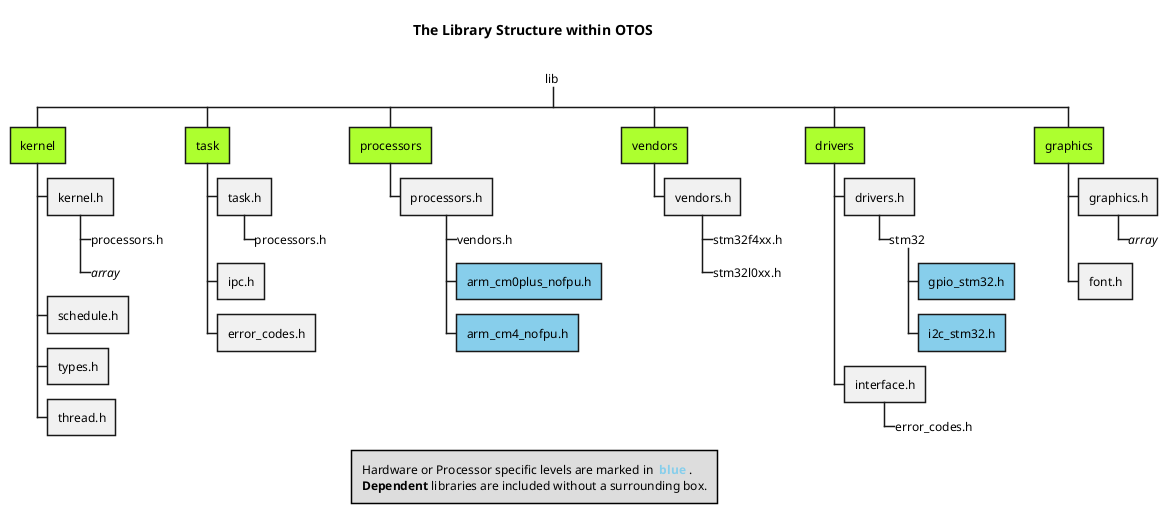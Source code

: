 @startwbs WBS_LibStructure
title The Library Structure within **OTOS** \n
legend Hardware or Processor specific levels are marked in **<color #SkyBlue> blue </color>**.\n<b>Dependent</b> libraries are included without a surrounding box.

*_ lib

' === Kernel ===
**[#GreenYellow] kernel
*** kernel.h
****_ processors.h
****_ //array//
*** schedule.h
*** types.h
*** thread.h

' === Task ===
**[#GreenYellow] task
*** task.h
****_ processors.h
*** ipc.h
*** error_codes.h

' === Processors ===
**[#GreenYellow] processors
*** processors.h
****_ vendors.h
****[#SkyBlue] arm_cm0plus_nofpu.h
****[#SkyBlue] arm_cm4_nofpu.h

' === Vendors ===
**[#GreenYellow] vendors
*** vendors.h
****_ stm32f4xx.h
****_ stm32l0xx.h

' === Drivers ===
**[#GreenYellow] drivers
*** drivers.h
****_ stm32
*****[#SkyBlue] gpio_stm32.h
*****[#SkyBlue] i2c_stm32.h
*** interface.h
****_ error_codes.h

' === Graphics ===
**[#GreenYellow] graphics
*** graphics.h
****_ //array//
*** font.h

@endwbs